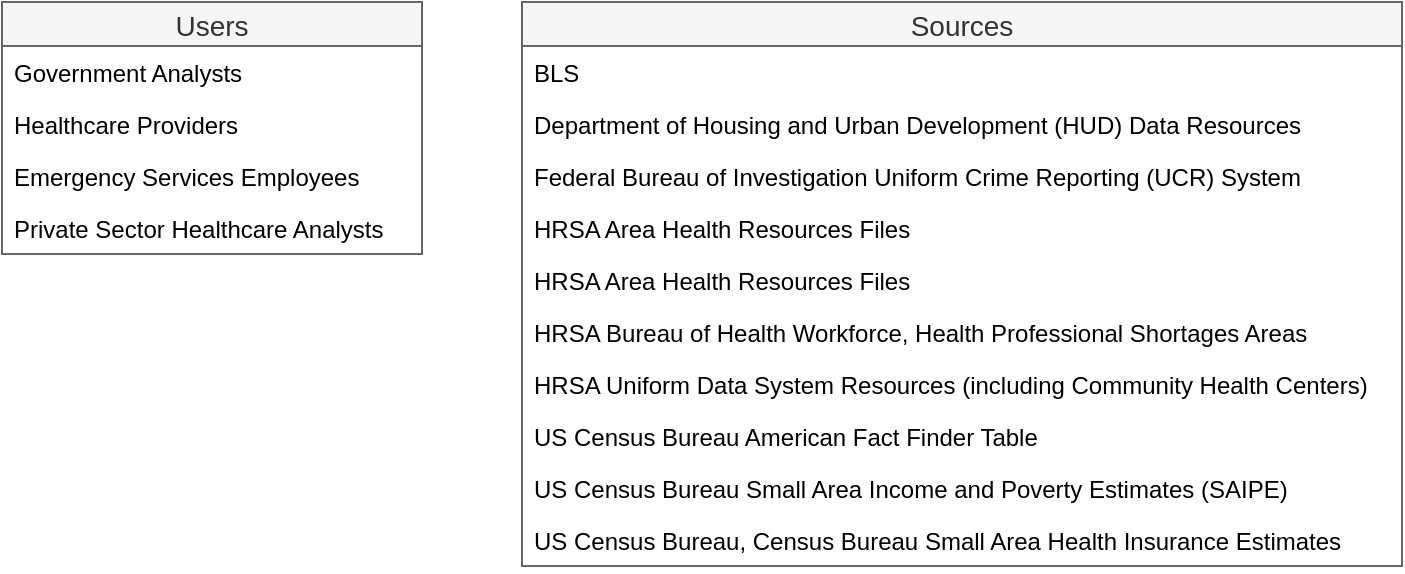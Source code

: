 <mxfile version="10.6.5" type="device"><diagram id="JLhQ79UHfMn7lWbPndIu" name="Data Sources"><mxGraphModel dx="1010" dy="550" grid="1" gridSize="10" guides="1" tooltips="1" connect="1" arrows="1" fold="1" page="1" pageScale="1" pageWidth="850" pageHeight="1100" math="0" shadow="0"><root><mxCell id="0"/><mxCell id="1" parent="0"/><mxCell id="q1jMfsdIt9lrPOIuUnYN-1" value="Users" style="swimlane;fontStyle=0;childLayout=stackLayout;horizontal=1;startSize=22;fillColor=#f5f5f5;horizontalStack=0;resizeParent=1;resizeParentMax=0;resizeLast=0;collapsible=1;marginBottom=0;swimlaneFillColor=#ffffff;align=center;fontSize=14;strokeColor=#666666;fontColor=#333333;" parent="1" vertex="1"><mxGeometry x="110" y="90" width="210" height="126" as="geometry"/></mxCell><mxCell id="q1jMfsdIt9lrPOIuUnYN-2" value="Government Analysts" style="text;strokeColor=none;fillColor=none;spacingLeft=4;spacingRight=4;overflow=hidden;rotatable=0;points=[[0,0.5],[1,0.5]];portConstraint=eastwest;fontSize=12;" parent="q1jMfsdIt9lrPOIuUnYN-1" vertex="1"><mxGeometry y="22" width="210" height="26" as="geometry"/></mxCell><mxCell id="q1jMfsdIt9lrPOIuUnYN-3" value="Healthcare Providers" style="text;strokeColor=none;fillColor=none;spacingLeft=4;spacingRight=4;overflow=hidden;rotatable=0;points=[[0,0.5],[1,0.5]];portConstraint=eastwest;fontSize=12;" parent="q1jMfsdIt9lrPOIuUnYN-1" vertex="1"><mxGeometry y="48" width="210" height="26" as="geometry"/></mxCell><mxCell id="q1jMfsdIt9lrPOIuUnYN-4" value="Emergency Services Employees" style="text;strokeColor=none;fillColor=none;spacingLeft=4;spacingRight=4;overflow=hidden;rotatable=0;points=[[0,0.5],[1,0.5]];portConstraint=eastwest;fontSize=12;" parent="q1jMfsdIt9lrPOIuUnYN-1" vertex="1"><mxGeometry y="74" width="210" height="26" as="geometry"/></mxCell><mxCell id="q1jMfsdIt9lrPOIuUnYN-5" value="Private Sector Healthcare Analysts" style="text;strokeColor=none;fillColor=none;spacingLeft=4;spacingRight=4;overflow=hidden;rotatable=0;points=[[0,0.5],[1,0.5]];portConstraint=eastwest;fontSize=12;" parent="q1jMfsdIt9lrPOIuUnYN-1" vertex="1"><mxGeometry y="100" width="210" height="26" as="geometry"/></mxCell><mxCell id="CD4GD4MkOixW81VJBiBr-1" value="Sources" style="swimlane;fontStyle=0;childLayout=stackLayout;horizontal=1;startSize=22;fillColor=#f5f5f5;horizontalStack=0;resizeParent=1;resizeParentMax=0;resizeLast=0;collapsible=1;marginBottom=0;swimlaneFillColor=#ffffff;align=center;fontSize=14;strokeColor=#666666;fontColor=#333333;" parent="1" vertex="1"><mxGeometry x="370" y="90" width="440" height="282" as="geometry"/></mxCell><mxCell id="CD4GD4MkOixW81VJBiBr-2" value="BLS" style="text;strokeColor=none;fillColor=none;spacingLeft=4;spacingRight=4;overflow=hidden;rotatable=0;points=[[0,0.5],[1,0.5]];portConstraint=eastwest;fontSize=12;" parent="CD4GD4MkOixW81VJBiBr-1" vertex="1"><mxGeometry y="22" width="440" height="26" as="geometry"/></mxCell><mxCell id="CD4GD4MkOixW81VJBiBr-3" value="Department of Housing and Urban Development (HUD) Data Resources" style="text;strokeColor=none;fillColor=none;spacingLeft=4;spacingRight=4;overflow=hidden;rotatable=0;points=[[0,0.5],[1,0.5]];portConstraint=eastwest;fontSize=12;" parent="CD4GD4MkOixW81VJBiBr-1" vertex="1"><mxGeometry y="48" width="440" height="26" as="geometry"/></mxCell><mxCell id="CD4GD4MkOixW81VJBiBr-4" value="Federal Bureau of Investigation Uniform Crime Reporting (UCR) System" style="text;strokeColor=none;fillColor=none;spacingLeft=4;spacingRight=4;overflow=hidden;rotatable=0;points=[[0,0.5],[1,0.5]];portConstraint=eastwest;fontSize=12;" parent="CD4GD4MkOixW81VJBiBr-1" vertex="1"><mxGeometry y="74" width="440" height="26" as="geometry"/></mxCell><mxCell id="CD4GD4MkOixW81VJBiBr-5" value="HRSA Area Health Resources Files" style="text;strokeColor=none;fillColor=none;spacingLeft=4;spacingRight=4;overflow=hidden;rotatable=0;points=[[0,0.5],[1,0.5]];portConstraint=eastwest;fontSize=12;" parent="CD4GD4MkOixW81VJBiBr-1" vertex="1"><mxGeometry y="100" width="440" height="26" as="geometry"/></mxCell><mxCell id="CD4GD4MkOixW81VJBiBr-6" value="HRSA Area Health Resources Files" style="text;strokeColor=none;fillColor=none;spacingLeft=4;spacingRight=4;overflow=hidden;rotatable=0;points=[[0,0.5],[1,0.5]];portConstraint=eastwest;fontSize=12;" parent="CD4GD4MkOixW81VJBiBr-1" vertex="1"><mxGeometry y="126" width="440" height="26" as="geometry"/></mxCell><mxCell id="CD4GD4MkOixW81VJBiBr-7" value="HRSA Bureau of Health Workforce, Health Professional Shortages Areas" style="text;strokeColor=none;fillColor=none;spacingLeft=4;spacingRight=4;overflow=hidden;rotatable=0;points=[[0,0.5],[1,0.5]];portConstraint=eastwest;fontSize=12;" parent="CD4GD4MkOixW81VJBiBr-1" vertex="1"><mxGeometry y="152" width="440" height="26" as="geometry"/></mxCell><mxCell id="CD4GD4MkOixW81VJBiBr-8" value="HRSA Uniform Data System Resources (including Community Health Centers)" style="text;strokeColor=none;fillColor=none;spacingLeft=4;spacingRight=4;overflow=hidden;rotatable=0;points=[[0,0.5],[1,0.5]];portConstraint=eastwest;fontSize=12;" parent="CD4GD4MkOixW81VJBiBr-1" vertex="1"><mxGeometry y="178" width="440" height="26" as="geometry"/></mxCell><mxCell id="CD4GD4MkOixW81VJBiBr-9" value="US Census Bureau American Fact Finder Table" style="text;strokeColor=none;fillColor=none;spacingLeft=4;spacingRight=4;overflow=hidden;rotatable=0;points=[[0,0.5],[1,0.5]];portConstraint=eastwest;fontSize=12;" parent="CD4GD4MkOixW81VJBiBr-1" vertex="1"><mxGeometry y="204" width="440" height="26" as="geometry"/></mxCell><mxCell id="CD4GD4MkOixW81VJBiBr-10" value="US Census Bureau Small Area Income and Poverty Estimates (SAIPE) " style="text;strokeColor=none;fillColor=none;spacingLeft=4;spacingRight=4;overflow=hidden;rotatable=0;points=[[0,0.5],[1,0.5]];portConstraint=eastwest;fontSize=12;" parent="CD4GD4MkOixW81VJBiBr-1" vertex="1"><mxGeometry y="230" width="440" height="26" as="geometry"/></mxCell><mxCell id="CD4GD4MkOixW81VJBiBr-12" value="US Census Bureau, Census Bureau Small Area Health Insurance Estimates " style="text;strokeColor=none;fillColor=none;spacingLeft=4;spacingRight=4;overflow=hidden;rotatable=0;points=[[0,0.5],[1,0.5]];portConstraint=eastwest;fontSize=12;" parent="CD4GD4MkOixW81VJBiBr-1" vertex="1"><mxGeometry y="256" width="440" height="26" as="geometry"/></mxCell></root></mxGraphModel></diagram><diagram id="k1fpyZDeU1RgZ1iQHMFW" name="Page-2"><mxGraphModel dx="1010" dy="550" grid="1" gridSize="10" guides="1" tooltips="1" connect="1" arrows="1" fold="1" page="1" pageScale="1" pageWidth="850" pageHeight="1100" math="0" shadow="0"><root><mxCell id="03v2WvVyxaWyz5zuL8mO-0"/><mxCell id="03v2WvVyxaWyz5zuL8mO-1" parent="03v2WvVyxaWyz5zuL8mO-0"/></root></mxGraphModel></diagram></mxfile>